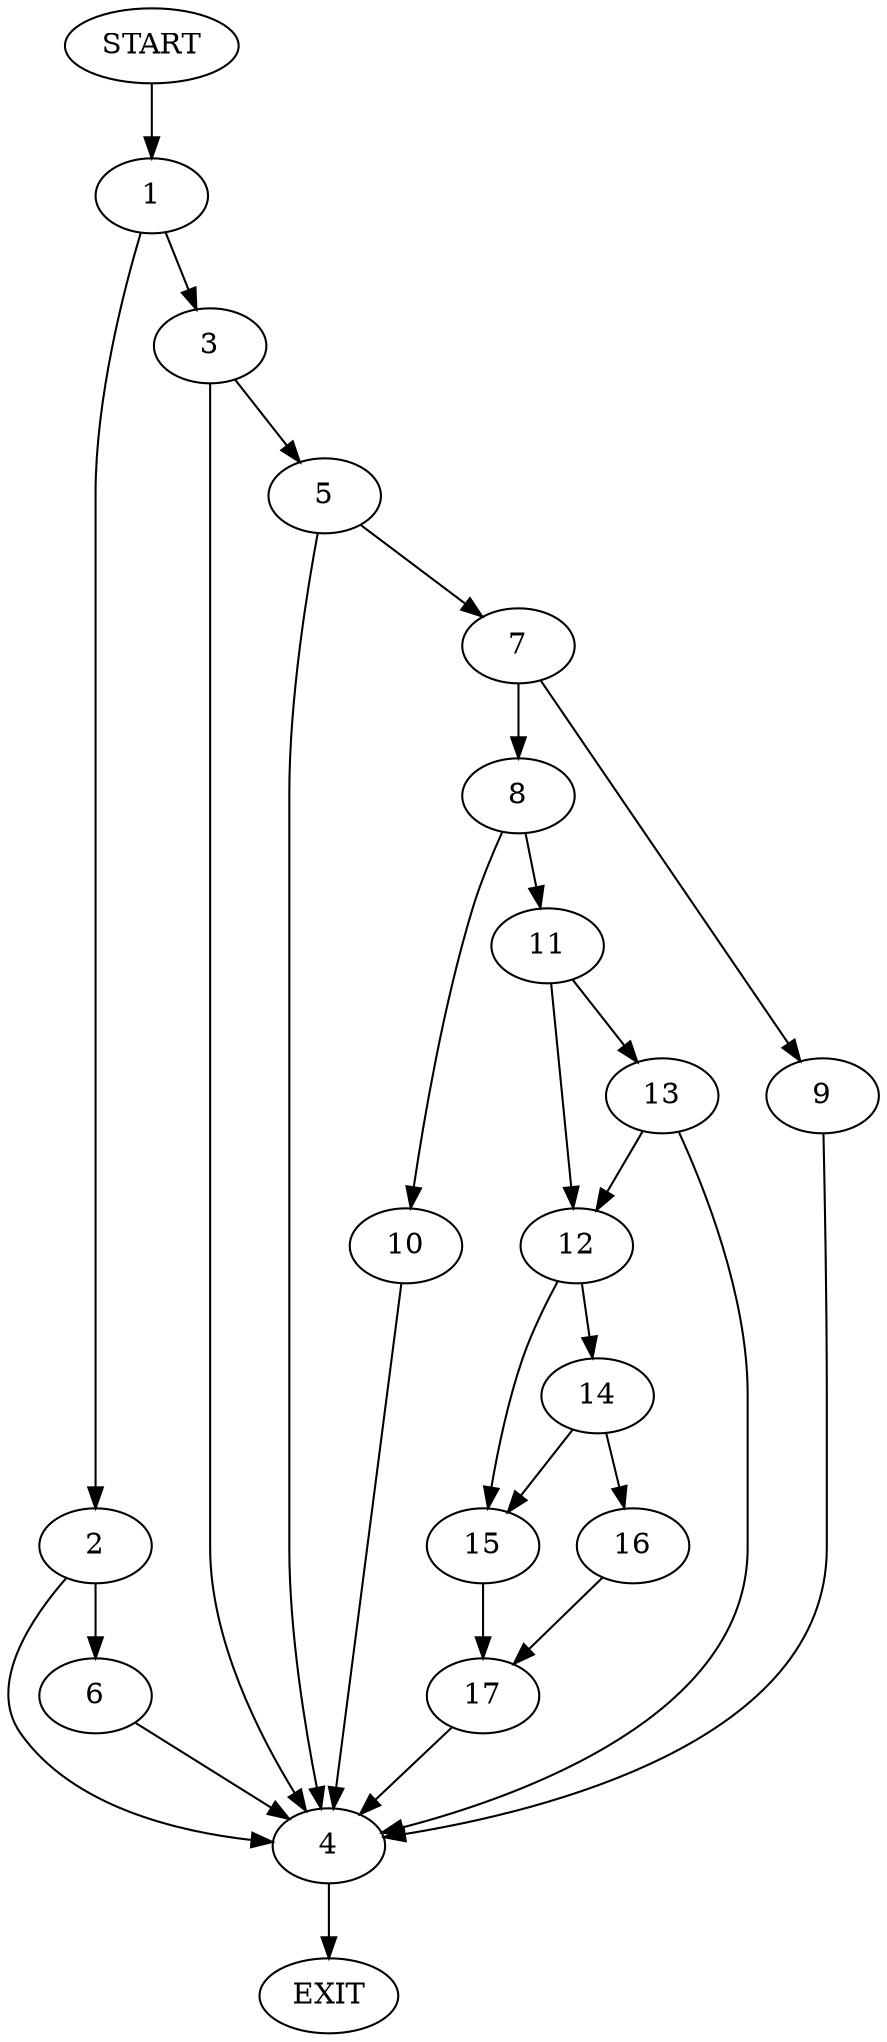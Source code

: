 digraph {
0 [label="START"]
18 [label="EXIT"]
0 -> 1
1 -> 2
1 -> 3
3 -> 4
3 -> 5
2 -> 6
2 -> 4
4 -> 18
6 -> 4
5 -> 7
5 -> 4
7 -> 8
7 -> 9
8 -> 10
8 -> 11
9 -> 4
10 -> 4
11 -> 12
11 -> 13
12 -> 14
12 -> 15
13 -> 12
13 -> 4
14 -> 15
14 -> 16
15 -> 17
16 -> 17
17 -> 4
}
